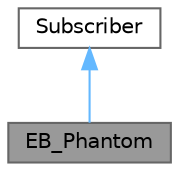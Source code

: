 digraph "EB_Phantom"
{
 // LATEX_PDF_SIZE
  bgcolor="transparent";
  edge [fontname=Helvetica,fontsize=10,labelfontname=Helvetica,labelfontsize=10];
  node [fontname=Helvetica,fontsize=10,shape=box,height=0.2,width=0.4];
  Node1 [id="Node000001",label="EB_Phantom",height=0.2,width=0.4,color="gray40", fillcolor="grey60", style="filled", fontcolor="black",tooltip="A class to represent a single phantom for scoring dose in egs_brachy."];
  Node2 -> Node1 [id="edge1_Node000001_Node000002",dir="back",color="steelblue1",style="solid",tooltip=" "];
  Node2 [id="Node000002",label="Subscriber",height=0.2,width=0.4,color="gray40", fillcolor="white", style="filled",URL="$classSubscriber.html",tooltip=" "];
}
